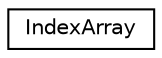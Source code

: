 digraph "Graphical Class Hierarchy"
{
  edge [fontname="Helvetica",fontsize="10",labelfontname="Helvetica",labelfontsize="10"];
  node [fontname="Helvetica",fontsize="10",shape=record];
  rankdir="LR";
  Node1 [label="IndexArray",height=0.2,width=0.4,color="black", fillcolor="white", style="filled",URL="$class_index_array.html"];
}
